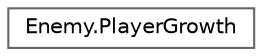 digraph "Graphical Class Hierarchy"
{
 // LATEX_PDF_SIZE
  bgcolor="transparent";
  edge [fontname=Helvetica,fontsize=10,labelfontname=Helvetica,labelfontsize=10];
  node [fontname=Helvetica,fontsize=10,shape=box,height=0.2,width=0.4];
  rankdir="LR";
  Node0 [id="Node000000",label="Enemy.PlayerGrowth",height=0.2,width=0.4,color="grey40", fillcolor="white", style="filled",URL="$class_enemy_1_1_player_growth.html",tooltip=" "];
}
